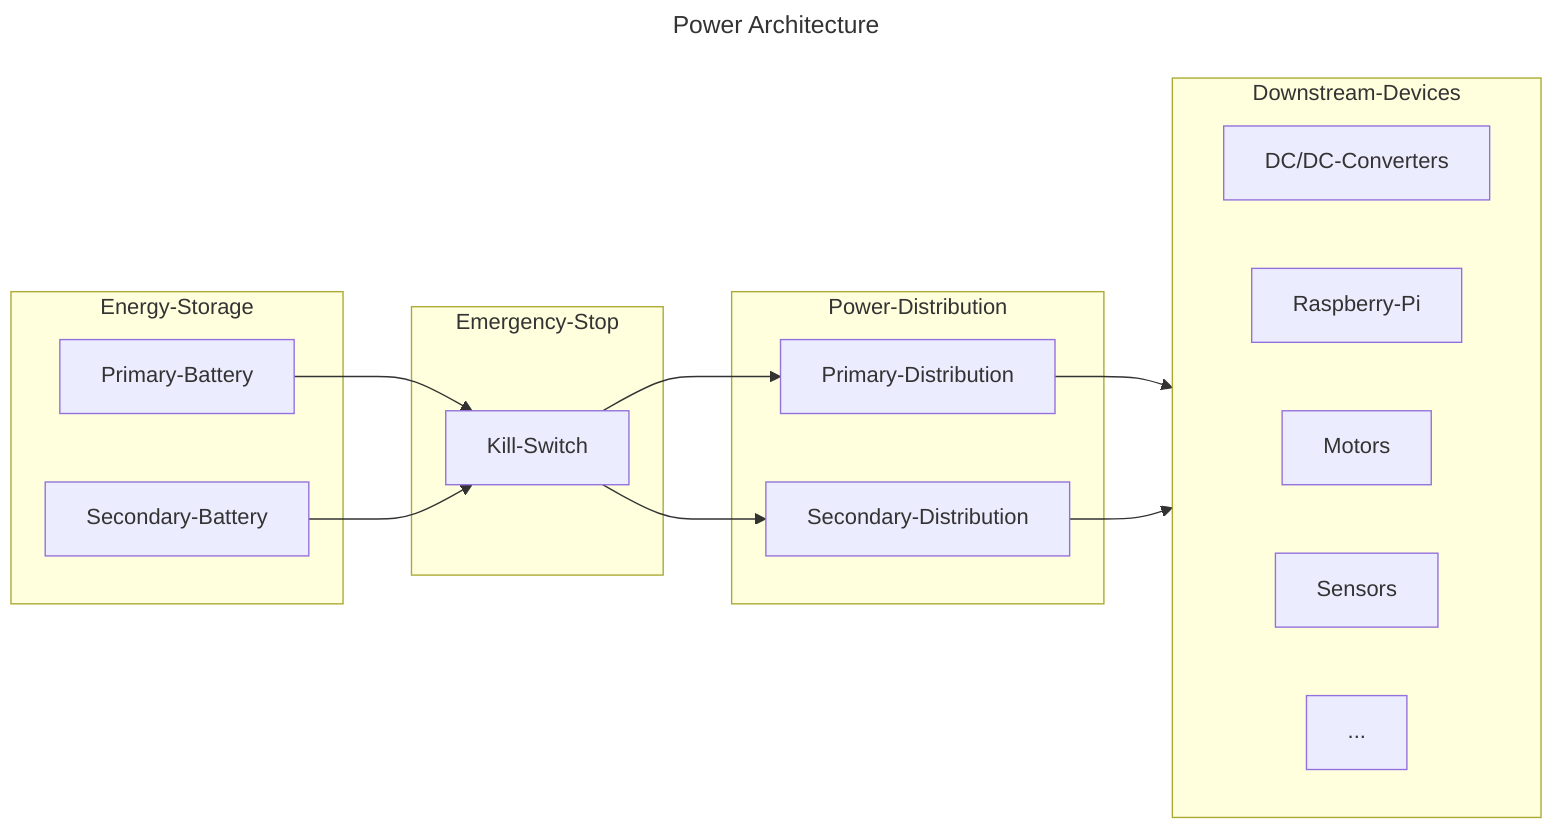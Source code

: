 ---
title: "Power Architecture"
---
%% v1.0.2

graph LR

subgraph Energy-Storage
Primary-Battery
Secondary-Battery
end

Primary-Battery & Secondary-Battery --> Kill-Switch
subgraph Emergency-Stop
Kill-Switch
end

Kill-Switch --> Primary-Distribution & Secondary-Distribution
subgraph Power-Distribution
Primary-Distribution
Secondary-Distribution
end

Primary-Distribution & Secondary-Distribution --> Downstream-Devices
subgraph Downstream-Devices
direction LR
DC/DC-Converters
Raspberry-Pi
Motors
Sensors
...
end